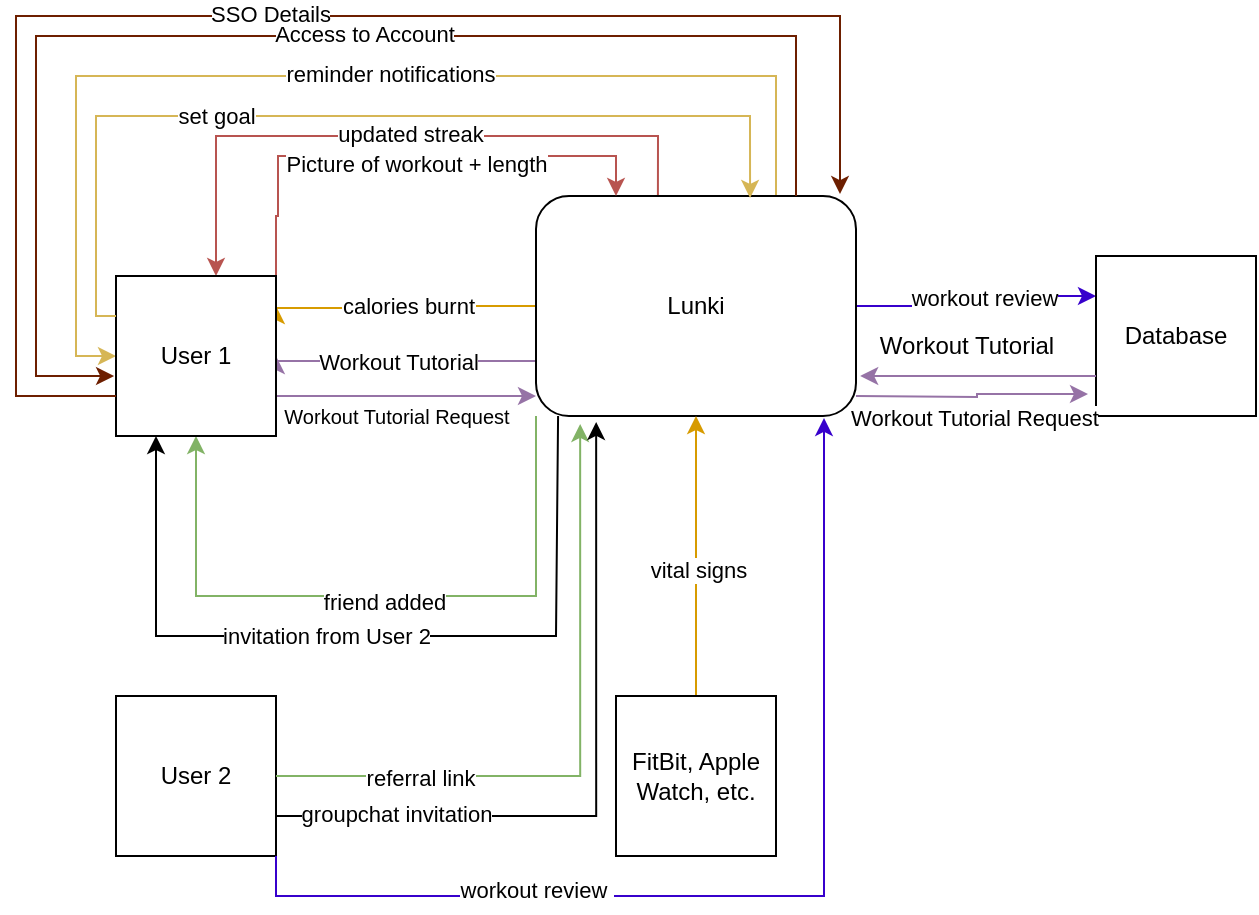 <mxfile version="26.0.11">
  <diagram name="Page-1" id="gkQpDMrBnV7k84wvWud1">
    <mxGraphModel dx="679" dy="633" grid="1" gridSize="10" guides="1" tooltips="1" connect="1" arrows="1" fold="1" page="1" pageScale="1" pageWidth="850" pageHeight="1100" math="0" shadow="0">
      <root>
        <mxCell id="0" />
        <mxCell id="1" parent="0" />
        <mxCell id="i2a_Fg69G-pDdaZu-HPu-9" style="edgeStyle=orthogonalEdgeStyle;rounded=0;orthogonalLoop=1;jettySize=auto;html=1;exitX=0;exitY=0.25;exitDx=0;exitDy=0;fillColor=#ffe6cc;strokeColor=#d79b00;" edge="1" parent="1">
          <mxGeometry relative="1" as="geometry">
            <mxPoint x="150" y="215" as="targetPoint" />
            <mxPoint x="280" y="200" as="sourcePoint" />
            <Array as="points">
              <mxPoint x="280" y="215" />
              <mxPoint x="221" y="215" />
              <mxPoint x="221" y="216" />
            </Array>
          </mxGeometry>
        </mxCell>
        <mxCell id="i2a_Fg69G-pDdaZu-HPu-10" value="calories burnt" style="edgeLabel;html=1;align=center;verticalAlign=middle;resizable=0;points=[];" vertex="1" connectable="0" parent="i2a_Fg69G-pDdaZu-HPu-9">
          <mxGeometry x="-0.12" relative="1" as="geometry">
            <mxPoint x="-15" as="offset" />
          </mxGeometry>
        </mxCell>
        <mxCell id="i2a_Fg69G-pDdaZu-HPu-19" style="edgeStyle=orthogonalEdgeStyle;rounded=0;orthogonalLoop=1;jettySize=auto;html=1;exitX=0;exitY=0.75;exitDx=0;exitDy=0;entryX=1;entryY=0.5;entryDx=0;entryDy=0;fillColor=#e1d5e7;strokeColor=#9673a6;" edge="1" parent="1" source="i2a_Fg69G-pDdaZu-HPu-2" target="i2a_Fg69G-pDdaZu-HPu-3">
          <mxGeometry relative="1" as="geometry">
            <Array as="points">
              <mxPoint x="150" y="243" />
            </Array>
          </mxGeometry>
        </mxCell>
        <mxCell id="i2a_Fg69G-pDdaZu-HPu-20" value="Workout Tutorial" style="edgeLabel;html=1;align=center;verticalAlign=middle;resizable=0;points=[];" vertex="1" connectable="0" parent="i2a_Fg69G-pDdaZu-HPu-19">
          <mxGeometry x="0.042" relative="1" as="geometry">
            <mxPoint as="offset" />
          </mxGeometry>
        </mxCell>
        <mxCell id="i2a_Fg69G-pDdaZu-HPu-23" style="edgeStyle=orthogonalEdgeStyle;rounded=0;orthogonalLoop=1;jettySize=auto;html=1;entryX=0.625;entryY=0;entryDx=0;entryDy=0;entryPerimeter=0;exitX=0.381;exitY=0;exitDx=0;exitDy=0;exitPerimeter=0;fillColor=#f8cecc;strokeColor=#b85450;" edge="1" parent="1" source="i2a_Fg69G-pDdaZu-HPu-2" target="i2a_Fg69G-pDdaZu-HPu-3">
          <mxGeometry relative="1" as="geometry">
            <mxPoint x="90" y="170" as="targetPoint" />
            <mxPoint x="340" y="150" as="sourcePoint" />
            <Array as="points">
              <mxPoint x="341" y="130" />
              <mxPoint x="120" y="130" />
            </Array>
          </mxGeometry>
        </mxCell>
        <mxCell id="i2a_Fg69G-pDdaZu-HPu-24" value="updated streak" style="edgeLabel;html=1;align=center;verticalAlign=middle;resizable=0;points=[];" vertex="1" connectable="0" parent="i2a_Fg69G-pDdaZu-HPu-23">
          <mxGeometry x="-0.038" y="-1" relative="1" as="geometry">
            <mxPoint as="offset" />
          </mxGeometry>
        </mxCell>
        <mxCell id="i2a_Fg69G-pDdaZu-HPu-26" style="edgeStyle=orthogonalEdgeStyle;rounded=0;orthogonalLoop=1;jettySize=auto;html=1;exitX=0.75;exitY=0;exitDx=0;exitDy=0;entryX=0;entryY=0.5;entryDx=0;entryDy=0;fillColor=#fff2cc;strokeColor=#d6b656;" edge="1" parent="1" source="i2a_Fg69G-pDdaZu-HPu-2" target="i2a_Fg69G-pDdaZu-HPu-3">
          <mxGeometry relative="1" as="geometry">
            <mxPoint x="400" y="80" as="targetPoint" />
            <Array as="points">
              <mxPoint x="400" y="100" />
              <mxPoint x="50" y="100" />
              <mxPoint x="50" y="240" />
            </Array>
          </mxGeometry>
        </mxCell>
        <mxCell id="i2a_Fg69G-pDdaZu-HPu-27" value="reminder notifications" style="edgeLabel;html=1;align=center;verticalAlign=middle;resizable=0;points=[];" vertex="1" connectable="0" parent="i2a_Fg69G-pDdaZu-HPu-26">
          <mxGeometry x="-0.112" y="-1" relative="1" as="geometry">
            <mxPoint as="offset" />
          </mxGeometry>
        </mxCell>
        <mxCell id="i2a_Fg69G-pDdaZu-HPu-34" style="edgeStyle=orthogonalEdgeStyle;rounded=0;orthogonalLoop=1;jettySize=auto;html=1;exitX=0;exitY=1;exitDx=0;exitDy=0;entryX=0.5;entryY=1;entryDx=0;entryDy=0;fillColor=#d5e8d4;strokeColor=#82b366;" edge="1" parent="1" source="i2a_Fg69G-pDdaZu-HPu-2" target="i2a_Fg69G-pDdaZu-HPu-3">
          <mxGeometry relative="1" as="geometry">
            <Array as="points">
              <mxPoint x="280" y="360" />
              <mxPoint x="110" y="360" />
            </Array>
          </mxGeometry>
        </mxCell>
        <mxCell id="i2a_Fg69G-pDdaZu-HPu-35" value="friend added" style="edgeLabel;html=1;align=center;verticalAlign=middle;resizable=0;points=[];" vertex="1" connectable="0" parent="i2a_Fg69G-pDdaZu-HPu-34">
          <mxGeometry x="-0.024" y="3" relative="1" as="geometry">
            <mxPoint as="offset" />
          </mxGeometry>
        </mxCell>
        <mxCell id="i2a_Fg69G-pDdaZu-HPu-44" style="edgeStyle=orthogonalEdgeStyle;rounded=0;orthogonalLoop=1;jettySize=auto;html=1;exitX=1;exitY=0.5;exitDx=0;exitDy=0;fillColor=#6a00ff;strokeColor=#3700CC;entryX=0;entryY=0.25;entryDx=0;entryDy=0;" edge="1" parent="1" source="i2a_Fg69G-pDdaZu-HPu-2" target="i2a_Fg69G-pDdaZu-HPu-11">
          <mxGeometry relative="1" as="geometry">
            <mxPoint x="550" y="215" as="targetPoint" />
          </mxGeometry>
        </mxCell>
        <mxCell id="i2a_Fg69G-pDdaZu-HPu-45" value="workout review" style="edgeLabel;html=1;align=center;verticalAlign=middle;resizable=0;points=[];" vertex="1" connectable="0" parent="i2a_Fg69G-pDdaZu-HPu-44">
          <mxGeometry x="-0.004" y="-2" relative="1" as="geometry">
            <mxPoint x="2" y="-2" as="offset" />
          </mxGeometry>
        </mxCell>
        <mxCell id="i2a_Fg69G-pDdaZu-HPu-2" value="Lunki" style="rounded=1;whiteSpace=wrap;html=1;" vertex="1" parent="1">
          <mxGeometry x="280" y="160" width="160" height="110" as="geometry" />
        </mxCell>
        <mxCell id="i2a_Fg69G-pDdaZu-HPu-4" style="edgeStyle=orthogonalEdgeStyle;rounded=0;orthogonalLoop=1;jettySize=auto;html=1;exitX=1;exitY=0.75;exitDx=0;exitDy=0;fillColor=#e1d5e7;strokeColor=#9673a6;" edge="1" parent="1" source="i2a_Fg69G-pDdaZu-HPu-3">
          <mxGeometry relative="1" as="geometry">
            <mxPoint x="280" y="260" as="targetPoint" />
          </mxGeometry>
        </mxCell>
        <mxCell id="i2a_Fg69G-pDdaZu-HPu-13" value="&lt;font style=&quot;font-size: 10px;&quot;&gt;Workout Tutorial Request&lt;/font&gt;" style="edgeLabel;html=1;align=center;verticalAlign=middle;resizable=0;points=[];" vertex="1" connectable="0" parent="i2a_Fg69G-pDdaZu-HPu-4">
          <mxGeometry x="-0.203" y="-1" relative="1" as="geometry">
            <mxPoint x="8" y="9" as="offset" />
          </mxGeometry>
        </mxCell>
        <mxCell id="i2a_Fg69G-pDdaZu-HPu-21" style="edgeStyle=orthogonalEdgeStyle;rounded=0;orthogonalLoop=1;jettySize=auto;html=1;exitX=1;exitY=0;exitDx=0;exitDy=0;entryX=0.25;entryY=0;entryDx=0;entryDy=0;fillColor=#f8cecc;strokeColor=#b85450;" edge="1" parent="1" source="i2a_Fg69G-pDdaZu-HPu-3" target="i2a_Fg69G-pDdaZu-HPu-2">
          <mxGeometry relative="1" as="geometry">
            <mxPoint x="320" y="140" as="targetPoint" />
            <Array as="points">
              <mxPoint x="150" y="170" />
              <mxPoint x="151" y="170" />
              <mxPoint x="151" y="140" />
              <mxPoint x="320" y="140" />
            </Array>
          </mxGeometry>
        </mxCell>
        <mxCell id="i2a_Fg69G-pDdaZu-HPu-22" value="Picture of workout + length" style="edgeLabel;html=1;align=center;verticalAlign=middle;resizable=0;points=[];" vertex="1" connectable="0" parent="i2a_Fg69G-pDdaZu-HPu-21">
          <mxGeometry x="-0.176" y="-4" relative="1" as="geometry">
            <mxPoint x="27" as="offset" />
          </mxGeometry>
        </mxCell>
        <mxCell id="i2a_Fg69G-pDdaZu-HPu-3" value="User 1" style="whiteSpace=wrap;html=1;aspect=fixed;" vertex="1" parent="1">
          <mxGeometry x="70" y="200" width="80" height="80" as="geometry" />
        </mxCell>
        <mxCell id="i2a_Fg69G-pDdaZu-HPu-6" style="edgeStyle=orthogonalEdgeStyle;rounded=0;orthogonalLoop=1;jettySize=auto;html=1;exitX=0.5;exitY=0;exitDx=0;exitDy=0;entryX=0.5;entryY=1;entryDx=0;entryDy=0;fillColor=#ffe6cc;strokeColor=#d79b00;" edge="1" parent="1" source="i2a_Fg69G-pDdaZu-HPu-5" target="i2a_Fg69G-pDdaZu-HPu-2">
          <mxGeometry relative="1" as="geometry" />
        </mxCell>
        <mxCell id="i2a_Fg69G-pDdaZu-HPu-7" value="vital signs" style="edgeLabel;html=1;align=center;verticalAlign=middle;resizable=0;points=[];" vertex="1" connectable="0" parent="i2a_Fg69G-pDdaZu-HPu-6">
          <mxGeometry x="-0.1" y="-1" relative="1" as="geometry">
            <mxPoint as="offset" />
          </mxGeometry>
        </mxCell>
        <mxCell id="i2a_Fg69G-pDdaZu-HPu-5" value="FitBit, Apple Watch, etc." style="whiteSpace=wrap;html=1;aspect=fixed;" vertex="1" parent="1">
          <mxGeometry x="320" y="410" width="80" height="80" as="geometry" />
        </mxCell>
        <mxCell id="i2a_Fg69G-pDdaZu-HPu-11" value="Database" style="whiteSpace=wrap;html=1;aspect=fixed;" vertex="1" parent="1">
          <mxGeometry x="560" y="190" width="80" height="80" as="geometry" />
        </mxCell>
        <mxCell id="i2a_Fg69G-pDdaZu-HPu-14" style="edgeStyle=orthogonalEdgeStyle;rounded=0;orthogonalLoop=1;jettySize=auto;html=1;exitX=1;exitY=0.75;exitDx=0;exitDy=0;entryX=-0.05;entryY=0.863;entryDx=0;entryDy=0;entryPerimeter=0;fillColor=#e1d5e7;strokeColor=#9673a6;" edge="1" parent="1" target="i2a_Fg69G-pDdaZu-HPu-11">
          <mxGeometry relative="1" as="geometry">
            <mxPoint x="440" y="260" as="sourcePoint" />
            <mxPoint x="530" y="260.54" as="targetPoint" />
          </mxGeometry>
        </mxCell>
        <mxCell id="i2a_Fg69G-pDdaZu-HPu-15" value="Workout Tutorial Request" style="edgeLabel;html=1;align=center;verticalAlign=middle;resizable=0;points=[];" vertex="1" connectable="0" parent="i2a_Fg69G-pDdaZu-HPu-14">
          <mxGeometry x="-0.337" y="-1" relative="1" as="geometry">
            <mxPoint x="20" y="9" as="offset" />
          </mxGeometry>
        </mxCell>
        <mxCell id="i2a_Fg69G-pDdaZu-HPu-17" style="edgeStyle=orthogonalEdgeStyle;rounded=0;orthogonalLoop=1;jettySize=auto;html=1;exitX=0;exitY=0.75;exitDx=0;exitDy=0;entryX=1.013;entryY=0.818;entryDx=0;entryDy=0;entryPerimeter=0;fillColor=#e1d5e7;strokeColor=#9673a6;" edge="1" parent="1" source="i2a_Fg69G-pDdaZu-HPu-11" target="i2a_Fg69G-pDdaZu-HPu-2">
          <mxGeometry relative="1" as="geometry" />
        </mxCell>
        <mxCell id="i2a_Fg69G-pDdaZu-HPu-18" value="Workout Tutorial" style="text;html=1;align=center;verticalAlign=middle;resizable=0;points=[];autosize=1;strokeColor=none;fillColor=none;" vertex="1" parent="1">
          <mxGeometry x="440" y="220" width="110" height="30" as="geometry" />
        </mxCell>
        <mxCell id="i2a_Fg69G-pDdaZu-HPu-29" style="edgeStyle=orthogonalEdgeStyle;rounded=0;orthogonalLoop=1;jettySize=auto;html=1;exitX=0;exitY=0.25;exitDx=0;exitDy=0;entryX=0.669;entryY=0.009;entryDx=0;entryDy=0;entryPerimeter=0;fillColor=#fff2cc;strokeColor=#d6b656;" edge="1" parent="1" source="i2a_Fg69G-pDdaZu-HPu-3" target="i2a_Fg69G-pDdaZu-HPu-2">
          <mxGeometry relative="1" as="geometry">
            <Array as="points">
              <mxPoint x="60" y="220" />
              <mxPoint x="60" y="120" />
              <mxPoint x="387" y="120" />
            </Array>
          </mxGeometry>
        </mxCell>
        <mxCell id="i2a_Fg69G-pDdaZu-HPu-30" value="set goal" style="edgeLabel;html=1;align=center;verticalAlign=middle;resizable=0;points=[];" vertex="1" connectable="0" parent="i2a_Fg69G-pDdaZu-HPu-29">
          <mxGeometry x="0.356" y="2" relative="1" as="geometry">
            <mxPoint x="-154" y="2" as="offset" />
          </mxGeometry>
        </mxCell>
        <mxCell id="i2a_Fg69G-pDdaZu-HPu-31" value="User 2" style="whiteSpace=wrap;html=1;aspect=fixed;" vertex="1" parent="1">
          <mxGeometry x="70" y="410" width="80" height="80" as="geometry" />
        </mxCell>
        <mxCell id="i2a_Fg69G-pDdaZu-HPu-32" style="edgeStyle=orthogonalEdgeStyle;rounded=0;orthogonalLoop=1;jettySize=auto;html=1;exitX=1;exitY=0.5;exitDx=0;exitDy=0;entryX=0.138;entryY=1.036;entryDx=0;entryDy=0;entryPerimeter=0;fillColor=#d5e8d4;strokeColor=#82b366;" edge="1" parent="1" source="i2a_Fg69G-pDdaZu-HPu-31" target="i2a_Fg69G-pDdaZu-HPu-2">
          <mxGeometry relative="1" as="geometry" />
        </mxCell>
        <mxCell id="i2a_Fg69G-pDdaZu-HPu-33" value="referral link" style="edgeLabel;html=1;align=center;verticalAlign=middle;resizable=0;points=[];" vertex="1" connectable="0" parent="i2a_Fg69G-pDdaZu-HPu-32">
          <mxGeometry x="-0.563" y="-1" relative="1" as="geometry">
            <mxPoint as="offset" />
          </mxGeometry>
        </mxCell>
        <mxCell id="i2a_Fg69G-pDdaZu-HPu-36" style="edgeStyle=orthogonalEdgeStyle;rounded=0;orthogonalLoop=1;jettySize=auto;html=1;exitX=1;exitY=0.75;exitDx=0;exitDy=0;entryX=0.188;entryY=1.027;entryDx=0;entryDy=0;entryPerimeter=0;" edge="1" parent="1" source="i2a_Fg69G-pDdaZu-HPu-31" target="i2a_Fg69G-pDdaZu-HPu-2">
          <mxGeometry relative="1" as="geometry" />
        </mxCell>
        <mxCell id="i2a_Fg69G-pDdaZu-HPu-37" value="groupchat invitation" style="edgeLabel;html=1;align=center;verticalAlign=middle;resizable=0;points=[];" vertex="1" connectable="0" parent="i2a_Fg69G-pDdaZu-HPu-36">
          <mxGeometry x="-0.666" y="1" relative="1" as="geometry">
            <mxPoint as="offset" />
          </mxGeometry>
        </mxCell>
        <mxCell id="i2a_Fg69G-pDdaZu-HPu-38" value="" style="endArrow=classic;html=1;rounded=0;exitX=0.069;exitY=1;exitDx=0;exitDy=0;exitPerimeter=0;entryX=0.25;entryY=1;entryDx=0;entryDy=0;" edge="1" parent="1" source="i2a_Fg69G-pDdaZu-HPu-2" target="i2a_Fg69G-pDdaZu-HPu-3">
          <mxGeometry width="50" height="50" relative="1" as="geometry">
            <mxPoint x="330" y="350" as="sourcePoint" />
            <mxPoint x="90" y="400" as="targetPoint" />
            <Array as="points">
              <mxPoint x="290" y="380" />
              <mxPoint x="190" y="380" />
              <mxPoint x="90" y="380" />
            </Array>
          </mxGeometry>
        </mxCell>
        <mxCell id="i2a_Fg69G-pDdaZu-HPu-39" value="invitation from User 2" style="edgeLabel;html=1;align=center;verticalAlign=middle;resizable=0;points=[];" vertex="1" connectable="0" parent="i2a_Fg69G-pDdaZu-HPu-38">
          <mxGeometry x="0.098" relative="1" as="geometry">
            <mxPoint as="offset" />
          </mxGeometry>
        </mxCell>
        <mxCell id="i2a_Fg69G-pDdaZu-HPu-41" style="edgeStyle=orthogonalEdgeStyle;rounded=0;orthogonalLoop=1;jettySize=auto;html=1;exitX=1;exitY=1;exitDx=0;exitDy=0;entryX=0.9;entryY=1.009;entryDx=0;entryDy=0;entryPerimeter=0;fillColor=#6a00ff;strokeColor=#3700CC;" edge="1" parent="1" source="i2a_Fg69G-pDdaZu-HPu-31" target="i2a_Fg69G-pDdaZu-HPu-2">
          <mxGeometry relative="1" as="geometry" />
        </mxCell>
        <mxCell id="i2a_Fg69G-pDdaZu-HPu-42" value="workout review&amp;nbsp;" style="edgeLabel;html=1;align=center;verticalAlign=middle;resizable=0;points=[];" vertex="1" connectable="0" parent="i2a_Fg69G-pDdaZu-HPu-41">
          <mxGeometry x="-0.31" y="3" relative="1" as="geometry">
            <mxPoint x="-34" as="offset" />
          </mxGeometry>
        </mxCell>
        <mxCell id="i2a_Fg69G-pDdaZu-HPu-46" style="edgeStyle=orthogonalEdgeStyle;rounded=0;orthogonalLoop=1;jettySize=auto;html=1;exitX=0;exitY=0.75;exitDx=0;exitDy=0;entryX=0.95;entryY=-0.009;entryDx=0;entryDy=0;entryPerimeter=0;fillColor=#a0522d;strokeColor=#6D1F00;" edge="1" parent="1" source="i2a_Fg69G-pDdaZu-HPu-3" target="i2a_Fg69G-pDdaZu-HPu-2">
          <mxGeometry relative="1" as="geometry">
            <Array as="points">
              <mxPoint x="20" y="260" />
              <mxPoint x="20" y="70" />
              <mxPoint x="432" y="70" />
            </Array>
          </mxGeometry>
        </mxCell>
        <mxCell id="i2a_Fg69G-pDdaZu-HPu-47" value="SSO Details" style="edgeLabel;html=1;align=center;verticalAlign=middle;resizable=0;points=[];" vertex="1" connectable="0" parent="i2a_Fg69G-pDdaZu-HPu-46">
          <mxGeometry x="-0.01" y="1" relative="1" as="geometry">
            <mxPoint as="offset" />
          </mxGeometry>
        </mxCell>
        <mxCell id="i2a_Fg69G-pDdaZu-HPu-48" value="" style="endArrow=classic;html=1;rounded=0;entryX=-0.012;entryY=0.625;entryDx=0;entryDy=0;entryPerimeter=0;fillColor=#a0522d;strokeColor=#6D1F00;" edge="1" parent="1" target="i2a_Fg69G-pDdaZu-HPu-3">
          <mxGeometry width="50" height="50" relative="1" as="geometry">
            <mxPoint x="410" y="160" as="sourcePoint" />
            <mxPoint x="40" y="90" as="targetPoint" />
            <Array as="points">
              <mxPoint x="410" y="80" />
              <mxPoint x="220" y="80" />
              <mxPoint x="30" y="80" />
              <mxPoint x="30" y="170" />
              <mxPoint x="30" y="210" />
              <mxPoint x="30" y="250" />
            </Array>
          </mxGeometry>
        </mxCell>
        <mxCell id="i2a_Fg69G-pDdaZu-HPu-49" value="Access to Account" style="edgeLabel;html=1;align=center;verticalAlign=middle;resizable=0;points=[];" vertex="1" connectable="0" parent="i2a_Fg69G-pDdaZu-HPu-48">
          <mxGeometry x="-0.115" y="-1" relative="1" as="geometry">
            <mxPoint as="offset" />
          </mxGeometry>
        </mxCell>
      </root>
    </mxGraphModel>
  </diagram>
</mxfile>
